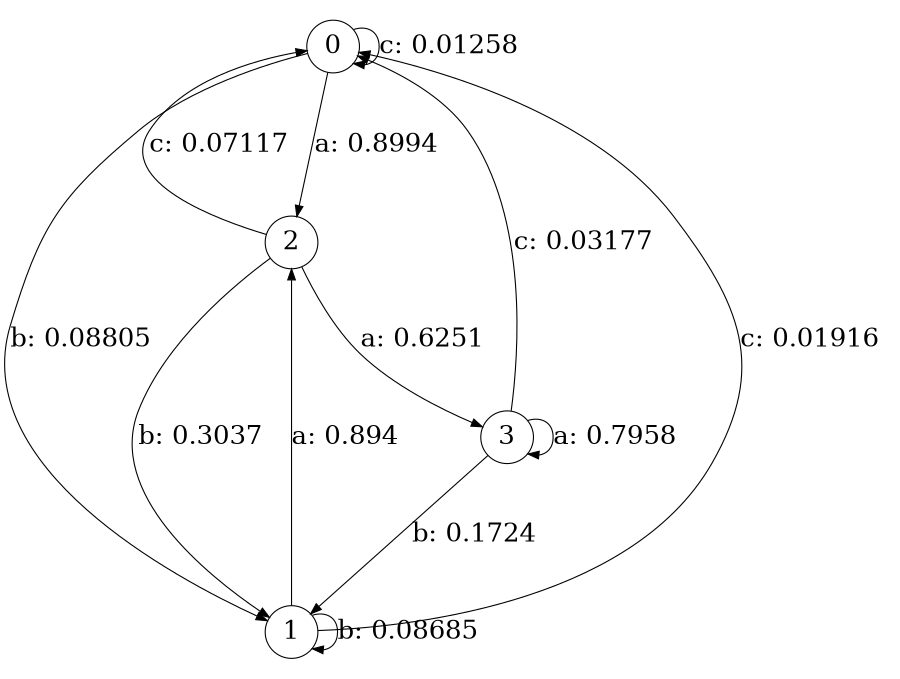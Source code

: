 digraph "d2-400nw-t0-cen-SML" {
size = "6,8.5";
ratio = "fill";
node [shape = circle];
node [fontsize = 24];
edge [fontsize = 24];
0 -> 2 [label = "a: 0.8994   "];
0 -> 1 [label = "b: 0.08805  "];
0 -> 0 [label = "c: 0.01258  "];
1 -> 2 [label = "a: 0.894    "];
1 -> 1 [label = "b: 0.08685  "];
1 -> 0 [label = "c: 0.01916  "];
2 -> 3 [label = "a: 0.6251   "];
2 -> 1 [label = "b: 0.3037   "];
2 -> 0 [label = "c: 0.07117  "];
3 -> 3 [label = "a: 0.7958   "];
3 -> 1 [label = "b: 0.1724   "];
3 -> 0 [label = "c: 0.03177  "];
}